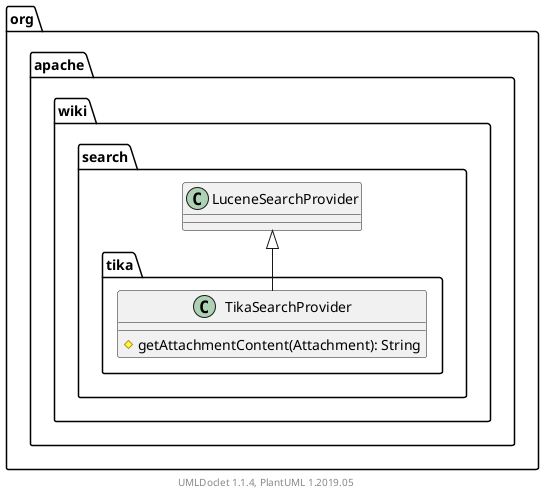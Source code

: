 @startuml

    namespace org.apache.wiki.search.tika {

        class TikaSearchProvider [[TikaSearchProvider.html]] {
            #getAttachmentContent(Attachment): String
        }

        class org.apache.wiki.search.LuceneSearchProvider
        org.apache.wiki.search.LuceneSearchProvider <|-- TikaSearchProvider

    }


    center footer UMLDoclet 1.1.4, PlantUML 1.2019.05
@enduml
